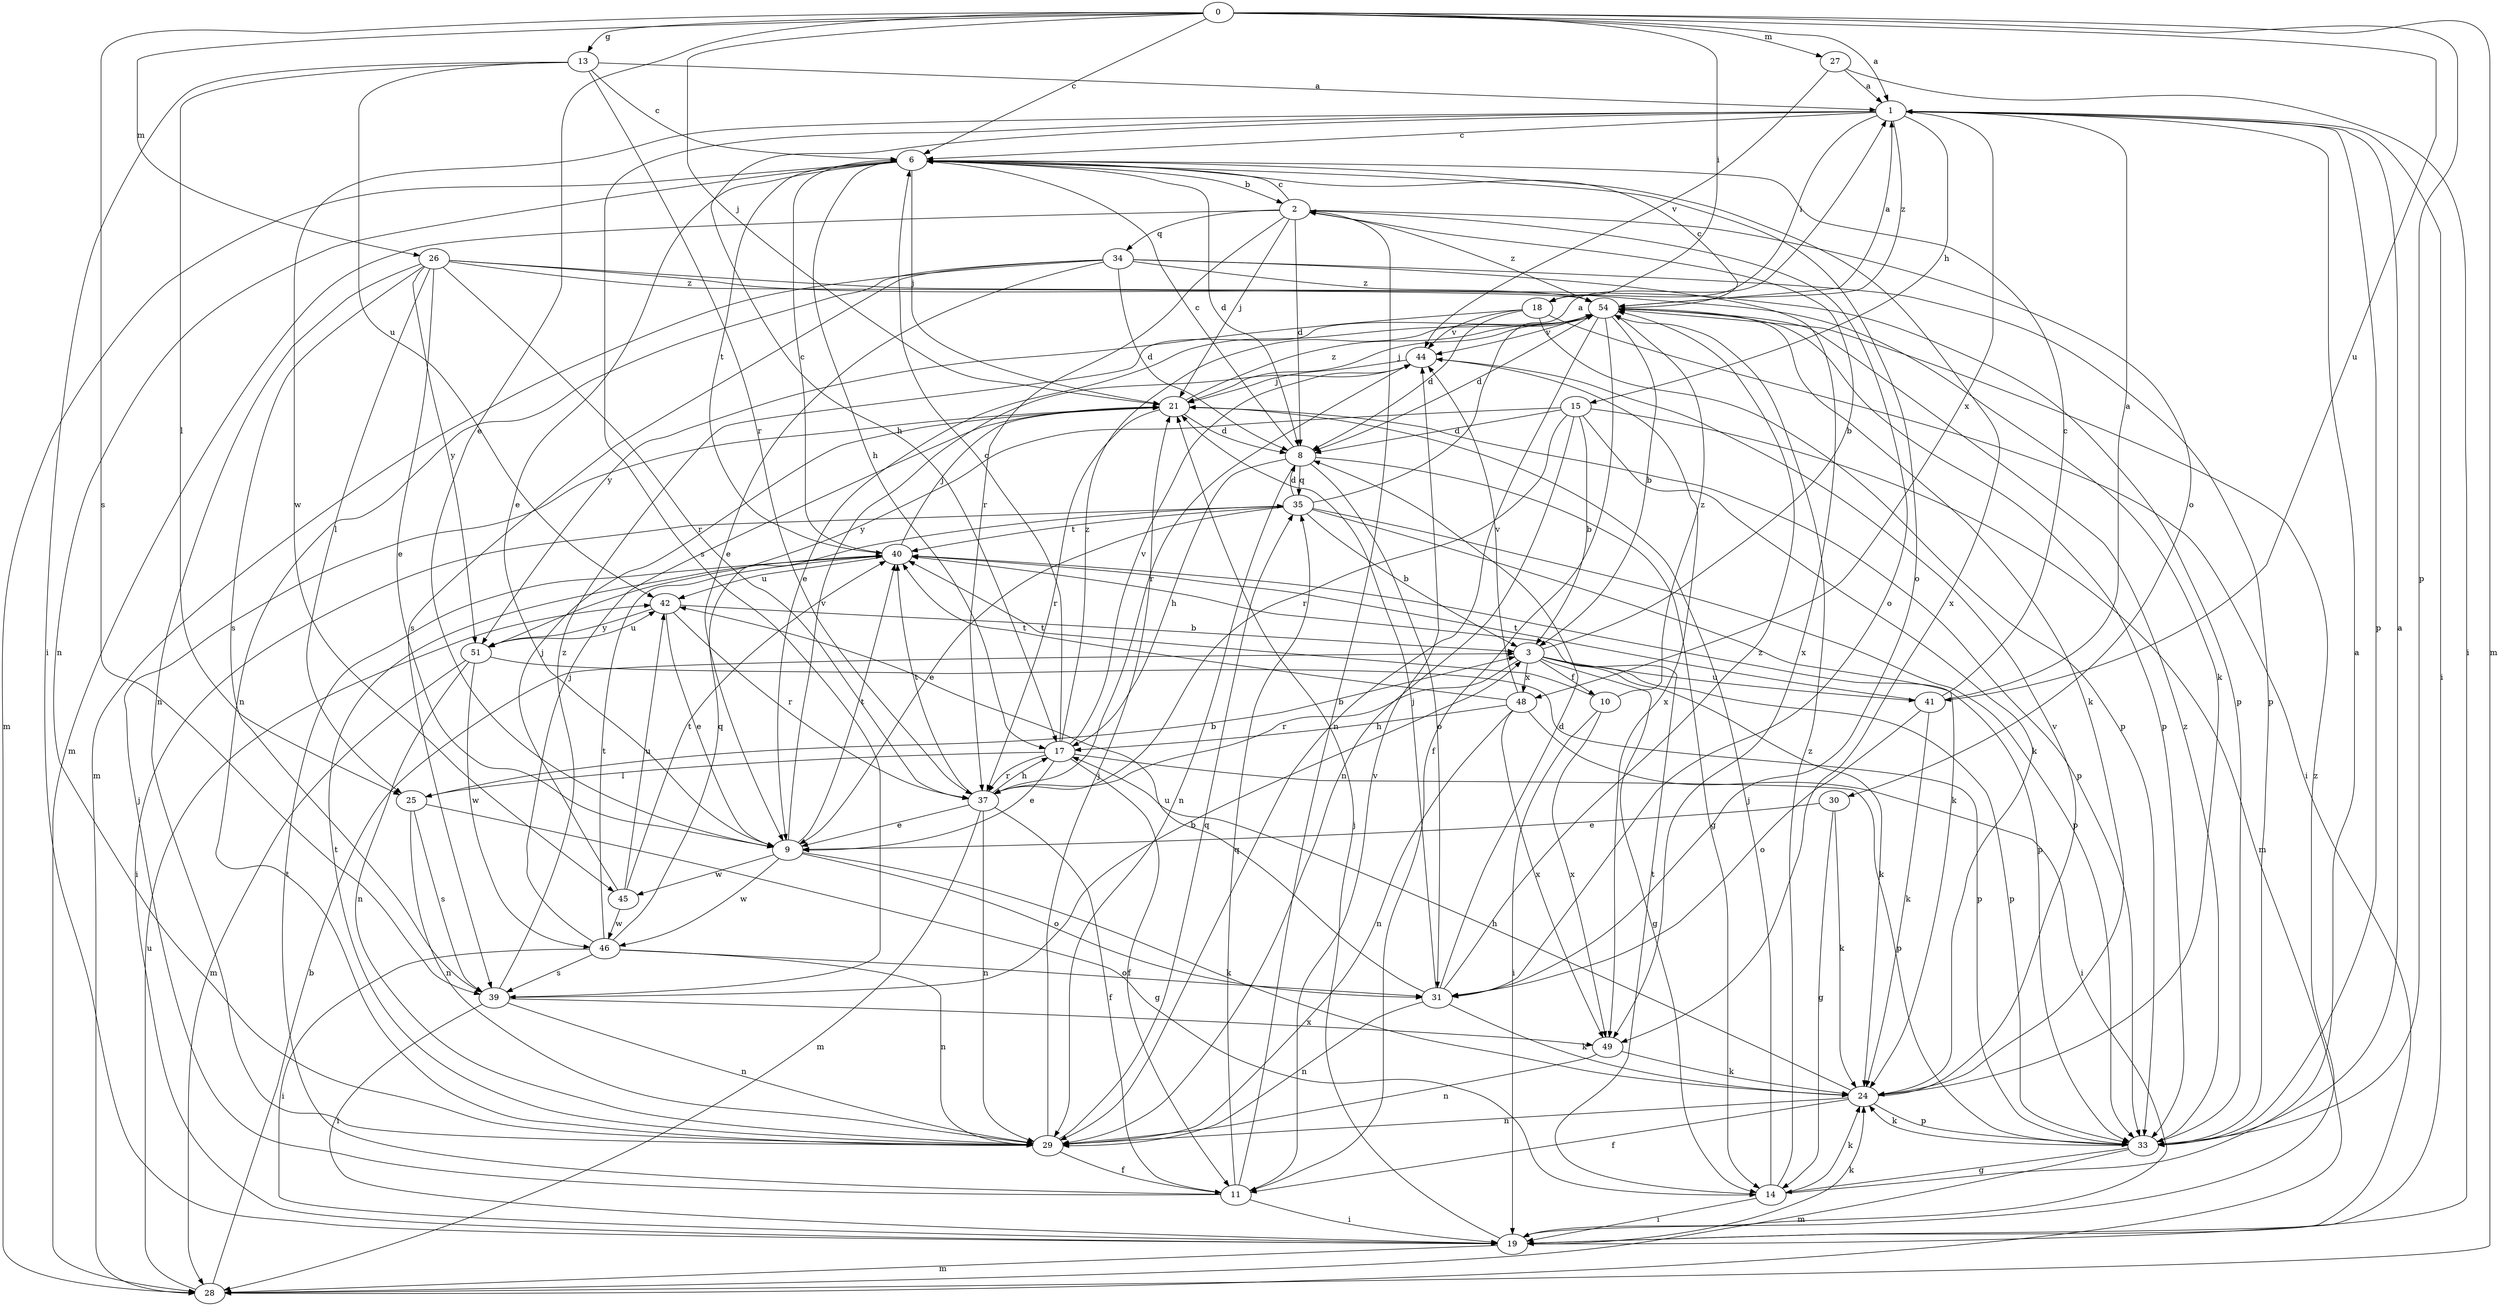 strict digraph  {
0;
1;
2;
3;
6;
8;
9;
10;
11;
13;
14;
15;
17;
18;
19;
21;
24;
25;
26;
27;
28;
29;
30;
31;
33;
34;
35;
37;
39;
40;
41;
42;
44;
45;
46;
48;
49;
51;
54;
0 -> 1  [label=a];
0 -> 6  [label=c];
0 -> 9  [label=e];
0 -> 13  [label=g];
0 -> 18  [label=i];
0 -> 21  [label=j];
0 -> 26  [label=m];
0 -> 27  [label=m];
0 -> 28  [label=m];
0 -> 33  [label=p];
0 -> 39  [label=s];
0 -> 41  [label=u];
1 -> 6  [label=c];
1 -> 15  [label=h];
1 -> 17  [label=h];
1 -> 18  [label=i];
1 -> 19  [label=i];
1 -> 33  [label=p];
1 -> 39  [label=s];
1 -> 45  [label=w];
1 -> 48  [label=x];
1 -> 54  [label=z];
2 -> 6  [label=c];
2 -> 8  [label=d];
2 -> 21  [label=j];
2 -> 28  [label=m];
2 -> 30  [label=o];
2 -> 31  [label=o];
2 -> 34  [label=q];
2 -> 37  [label=r];
2 -> 54  [label=z];
3 -> 2  [label=b];
3 -> 10  [label=f];
3 -> 14  [label=g];
3 -> 24  [label=k];
3 -> 33  [label=p];
3 -> 37  [label=r];
3 -> 41  [label=u];
3 -> 48  [label=x];
6 -> 2  [label=b];
6 -> 8  [label=d];
6 -> 9  [label=e];
6 -> 17  [label=h];
6 -> 21  [label=j];
6 -> 28  [label=m];
6 -> 29  [label=n];
6 -> 31  [label=o];
6 -> 40  [label=t];
6 -> 49  [label=x];
8 -> 6  [label=c];
8 -> 14  [label=g];
8 -> 17  [label=h];
8 -> 29  [label=n];
8 -> 31  [label=o];
8 -> 35  [label=q];
9 -> 24  [label=k];
9 -> 31  [label=o];
9 -> 40  [label=t];
9 -> 44  [label=v];
9 -> 45  [label=w];
9 -> 46  [label=w];
10 -> 19  [label=i];
10 -> 40  [label=t];
10 -> 49  [label=x];
10 -> 54  [label=z];
11 -> 2  [label=b];
11 -> 19  [label=i];
11 -> 21  [label=j];
11 -> 35  [label=q];
11 -> 40  [label=t];
11 -> 44  [label=v];
13 -> 1  [label=a];
13 -> 6  [label=c];
13 -> 19  [label=i];
13 -> 25  [label=l];
13 -> 37  [label=r];
13 -> 42  [label=u];
14 -> 1  [label=a];
14 -> 19  [label=i];
14 -> 21  [label=j];
14 -> 24  [label=k];
14 -> 40  [label=t];
14 -> 54  [label=z];
15 -> 3  [label=b];
15 -> 8  [label=d];
15 -> 24  [label=k];
15 -> 28  [label=m];
15 -> 29  [label=n];
15 -> 37  [label=r];
15 -> 51  [label=y];
17 -> 6  [label=c];
17 -> 9  [label=e];
17 -> 11  [label=f];
17 -> 25  [label=l];
17 -> 33  [label=p];
17 -> 37  [label=r];
17 -> 44  [label=v];
17 -> 54  [label=z];
18 -> 8  [label=d];
18 -> 19  [label=i];
18 -> 33  [label=p];
18 -> 44  [label=v];
18 -> 51  [label=y];
19 -> 21  [label=j];
19 -> 24  [label=k];
19 -> 28  [label=m];
19 -> 54  [label=z];
21 -> 8  [label=d];
21 -> 33  [label=p];
21 -> 37  [label=r];
21 -> 54  [label=z];
24 -> 11  [label=f];
24 -> 17  [label=h];
24 -> 29  [label=n];
24 -> 33  [label=p];
24 -> 44  [label=v];
25 -> 3  [label=b];
25 -> 14  [label=g];
25 -> 29  [label=n];
25 -> 39  [label=s];
26 -> 9  [label=e];
26 -> 24  [label=k];
26 -> 25  [label=l];
26 -> 29  [label=n];
26 -> 33  [label=p];
26 -> 37  [label=r];
26 -> 39  [label=s];
26 -> 51  [label=y];
26 -> 54  [label=z];
27 -> 1  [label=a];
27 -> 19  [label=i];
27 -> 44  [label=v];
28 -> 3  [label=b];
28 -> 42  [label=u];
29 -> 11  [label=f];
29 -> 21  [label=j];
29 -> 35  [label=q];
29 -> 40  [label=t];
30 -> 9  [label=e];
30 -> 14  [label=g];
30 -> 24  [label=k];
31 -> 8  [label=d];
31 -> 21  [label=j];
31 -> 24  [label=k];
31 -> 29  [label=n];
31 -> 42  [label=u];
31 -> 54  [label=z];
33 -> 1  [label=a];
33 -> 14  [label=g];
33 -> 24  [label=k];
33 -> 28  [label=m];
33 -> 54  [label=z];
34 -> 8  [label=d];
34 -> 9  [label=e];
34 -> 28  [label=m];
34 -> 29  [label=n];
34 -> 33  [label=p];
34 -> 39  [label=s];
34 -> 49  [label=x];
34 -> 54  [label=z];
35 -> 1  [label=a];
35 -> 3  [label=b];
35 -> 8  [label=d];
35 -> 9  [label=e];
35 -> 19  [label=i];
35 -> 24  [label=k];
35 -> 33  [label=p];
35 -> 40  [label=t];
37 -> 9  [label=e];
37 -> 11  [label=f];
37 -> 17  [label=h];
37 -> 28  [label=m];
37 -> 29  [label=n];
37 -> 40  [label=t];
39 -> 3  [label=b];
39 -> 19  [label=i];
39 -> 29  [label=n];
39 -> 49  [label=x];
39 -> 54  [label=z];
40 -> 6  [label=c];
40 -> 21  [label=j];
40 -> 33  [label=p];
40 -> 42  [label=u];
41 -> 1  [label=a];
41 -> 6  [label=c];
41 -> 24  [label=k];
41 -> 31  [label=o];
41 -> 40  [label=t];
42 -> 3  [label=b];
42 -> 9  [label=e];
42 -> 37  [label=r];
42 -> 51  [label=y];
44 -> 21  [label=j];
44 -> 37  [label=r];
44 -> 49  [label=x];
45 -> 21  [label=j];
45 -> 40  [label=t];
45 -> 42  [label=u];
45 -> 46  [label=w];
46 -> 19  [label=i];
46 -> 21  [label=j];
46 -> 29  [label=n];
46 -> 31  [label=o];
46 -> 35  [label=q];
46 -> 39  [label=s];
46 -> 40  [label=t];
48 -> 17  [label=h];
48 -> 19  [label=i];
48 -> 29  [label=n];
48 -> 40  [label=t];
48 -> 44  [label=v];
48 -> 49  [label=x];
49 -> 24  [label=k];
49 -> 29  [label=n];
51 -> 28  [label=m];
51 -> 29  [label=n];
51 -> 33  [label=p];
51 -> 42  [label=u];
51 -> 46  [label=w];
54 -> 1  [label=a];
54 -> 3  [label=b];
54 -> 6  [label=c];
54 -> 8  [label=d];
54 -> 9  [label=e];
54 -> 11  [label=f];
54 -> 21  [label=j];
54 -> 24  [label=k];
54 -> 29  [label=n];
54 -> 33  [label=p];
54 -> 44  [label=v];
}
